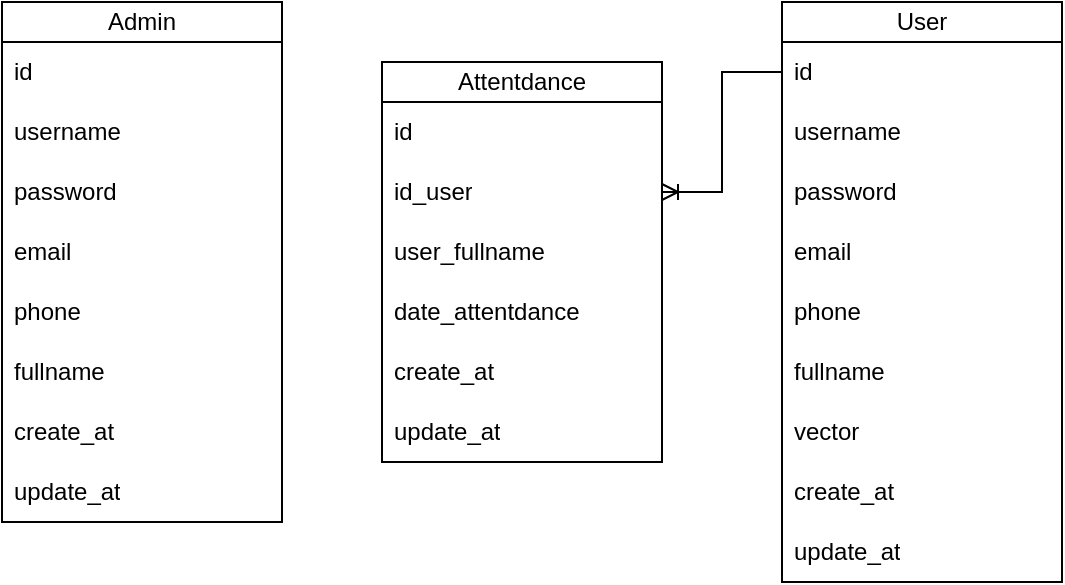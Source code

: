 <mxfile version="20.8.23" type="device"><diagram name="Trang-1" id="EAX1lX5Ebv4FQb_jc-zE"><mxGraphModel dx="1050" dy="549" grid="1" gridSize="10" guides="1" tooltips="1" connect="1" arrows="1" fold="1" page="1" pageScale="1" pageWidth="827" pageHeight="1169" math="0" shadow="0"><root><mxCell id="0"/><mxCell id="1" parent="0"/><mxCell id="SG80Mg0gjc1o1mR5bBKe-1" value="Admin" style="swimlane;fontStyle=0;childLayout=stackLayout;horizontal=1;startSize=20;horizontalStack=0;resizeParent=1;resizeParentMax=0;resizeLast=0;collapsible=1;marginBottom=0;whiteSpace=wrap;html=1;" vertex="1" parent="1"><mxGeometry x="160" y="330" width="140" height="260" as="geometry"/></mxCell><mxCell id="SG80Mg0gjc1o1mR5bBKe-2" value="id&lt;br&gt;" style="text;strokeColor=none;fillColor=none;align=left;verticalAlign=middle;spacingLeft=4;spacingRight=4;overflow=hidden;points=[[0,0.5],[1,0.5]];portConstraint=eastwest;rotatable=0;whiteSpace=wrap;html=1;" vertex="1" parent="SG80Mg0gjc1o1mR5bBKe-1"><mxGeometry y="20" width="140" height="30" as="geometry"/></mxCell><mxCell id="SG80Mg0gjc1o1mR5bBKe-3" value="username" style="text;strokeColor=none;fillColor=none;align=left;verticalAlign=middle;spacingLeft=4;spacingRight=4;overflow=hidden;points=[[0,0.5],[1,0.5]];portConstraint=eastwest;rotatable=0;whiteSpace=wrap;html=1;" vertex="1" parent="SG80Mg0gjc1o1mR5bBKe-1"><mxGeometry y="50" width="140" height="30" as="geometry"/></mxCell><mxCell id="SG80Mg0gjc1o1mR5bBKe-5" value="password&lt;br&gt;" style="text;strokeColor=none;fillColor=none;align=left;verticalAlign=middle;spacingLeft=4;spacingRight=4;overflow=hidden;points=[[0,0.5],[1,0.5]];portConstraint=eastwest;rotatable=0;whiteSpace=wrap;html=1;" vertex="1" parent="SG80Mg0gjc1o1mR5bBKe-1"><mxGeometry y="80" width="140" height="30" as="geometry"/></mxCell><mxCell id="SG80Mg0gjc1o1mR5bBKe-24" value="email" style="text;strokeColor=none;fillColor=none;align=left;verticalAlign=middle;spacingLeft=4;spacingRight=4;overflow=hidden;points=[[0,0.5],[1,0.5]];portConstraint=eastwest;rotatable=0;whiteSpace=wrap;html=1;" vertex="1" parent="SG80Mg0gjc1o1mR5bBKe-1"><mxGeometry y="110" width="140" height="30" as="geometry"/></mxCell><mxCell id="SG80Mg0gjc1o1mR5bBKe-4" value="phone" style="text;strokeColor=none;fillColor=none;align=left;verticalAlign=middle;spacingLeft=4;spacingRight=4;overflow=hidden;points=[[0,0.5],[1,0.5]];portConstraint=eastwest;rotatable=0;whiteSpace=wrap;html=1;" vertex="1" parent="SG80Mg0gjc1o1mR5bBKe-1"><mxGeometry y="140" width="140" height="30" as="geometry"/></mxCell><mxCell id="SG80Mg0gjc1o1mR5bBKe-6" value="fullname" style="text;strokeColor=none;fillColor=none;align=left;verticalAlign=middle;spacingLeft=4;spacingRight=4;overflow=hidden;points=[[0,0.5],[1,0.5]];portConstraint=eastwest;rotatable=0;whiteSpace=wrap;html=1;" vertex="1" parent="SG80Mg0gjc1o1mR5bBKe-1"><mxGeometry y="170" width="140" height="30" as="geometry"/></mxCell><mxCell id="SG80Mg0gjc1o1mR5bBKe-28" value="create_at" style="text;strokeColor=none;fillColor=none;align=left;verticalAlign=middle;spacingLeft=4;spacingRight=4;overflow=hidden;points=[[0,0.5],[1,0.5]];portConstraint=eastwest;rotatable=0;whiteSpace=wrap;html=1;" vertex="1" parent="SG80Mg0gjc1o1mR5bBKe-1"><mxGeometry y="200" width="140" height="30" as="geometry"/></mxCell><mxCell id="SG80Mg0gjc1o1mR5bBKe-30" value="update_at" style="text;strokeColor=none;fillColor=none;align=left;verticalAlign=middle;spacingLeft=4;spacingRight=4;overflow=hidden;points=[[0,0.5],[1,0.5]];portConstraint=eastwest;rotatable=0;whiteSpace=wrap;html=1;" vertex="1" parent="SG80Mg0gjc1o1mR5bBKe-1"><mxGeometry y="230" width="140" height="30" as="geometry"/></mxCell><mxCell id="SG80Mg0gjc1o1mR5bBKe-7" value="User" style="swimlane;fontStyle=0;childLayout=stackLayout;horizontal=1;startSize=20;horizontalStack=0;resizeParent=1;resizeParentMax=0;resizeLast=0;collapsible=1;marginBottom=0;whiteSpace=wrap;html=1;" vertex="1" parent="1"><mxGeometry x="550" y="330" width="140" height="290" as="geometry"/></mxCell><mxCell id="SG80Mg0gjc1o1mR5bBKe-8" value="id&lt;br&gt;" style="text;strokeColor=none;fillColor=none;align=left;verticalAlign=middle;spacingLeft=4;spacingRight=4;overflow=hidden;points=[[0,0.5],[1,0.5]];portConstraint=eastwest;rotatable=0;whiteSpace=wrap;html=1;" vertex="1" parent="SG80Mg0gjc1o1mR5bBKe-7"><mxGeometry y="20" width="140" height="30" as="geometry"/></mxCell><mxCell id="SG80Mg0gjc1o1mR5bBKe-9" value="username" style="text;strokeColor=none;fillColor=none;align=left;verticalAlign=middle;spacingLeft=4;spacingRight=4;overflow=hidden;points=[[0,0.5],[1,0.5]];portConstraint=eastwest;rotatable=0;whiteSpace=wrap;html=1;" vertex="1" parent="SG80Mg0gjc1o1mR5bBKe-7"><mxGeometry y="50" width="140" height="30" as="geometry"/></mxCell><mxCell id="SG80Mg0gjc1o1mR5bBKe-10" value="password&lt;br&gt;" style="text;strokeColor=none;fillColor=none;align=left;verticalAlign=middle;spacingLeft=4;spacingRight=4;overflow=hidden;points=[[0,0.5],[1,0.5]];portConstraint=eastwest;rotatable=0;whiteSpace=wrap;html=1;" vertex="1" parent="SG80Mg0gjc1o1mR5bBKe-7"><mxGeometry y="80" width="140" height="30" as="geometry"/></mxCell><mxCell id="SG80Mg0gjc1o1mR5bBKe-11" value="email" style="text;strokeColor=none;fillColor=none;align=left;verticalAlign=middle;spacingLeft=4;spacingRight=4;overflow=hidden;points=[[0,0.5],[1,0.5]];portConstraint=eastwest;rotatable=0;whiteSpace=wrap;html=1;" vertex="1" parent="SG80Mg0gjc1o1mR5bBKe-7"><mxGeometry y="110" width="140" height="30" as="geometry"/></mxCell><mxCell id="SG80Mg0gjc1o1mR5bBKe-23" value="phone" style="text;strokeColor=none;fillColor=none;align=left;verticalAlign=middle;spacingLeft=4;spacingRight=4;overflow=hidden;points=[[0,0.5],[1,0.5]];portConstraint=eastwest;rotatable=0;whiteSpace=wrap;html=1;" vertex="1" parent="SG80Mg0gjc1o1mR5bBKe-7"><mxGeometry y="140" width="140" height="30" as="geometry"/></mxCell><mxCell id="SG80Mg0gjc1o1mR5bBKe-12" value="fullname" style="text;strokeColor=none;fillColor=none;align=left;verticalAlign=middle;spacingLeft=4;spacingRight=4;overflow=hidden;points=[[0,0.5],[1,0.5]];portConstraint=eastwest;rotatable=0;whiteSpace=wrap;html=1;" vertex="1" parent="SG80Mg0gjc1o1mR5bBKe-7"><mxGeometry y="170" width="140" height="30" as="geometry"/></mxCell><mxCell id="SG80Mg0gjc1o1mR5bBKe-13" value="vector" style="text;strokeColor=none;fillColor=none;align=left;verticalAlign=middle;spacingLeft=4;spacingRight=4;overflow=hidden;points=[[0,0.5],[1,0.5]];portConstraint=eastwest;rotatable=0;whiteSpace=wrap;html=1;" vertex="1" parent="SG80Mg0gjc1o1mR5bBKe-7"><mxGeometry y="200" width="140" height="30" as="geometry"/></mxCell><mxCell id="SG80Mg0gjc1o1mR5bBKe-25" value="create_at" style="text;strokeColor=none;fillColor=none;align=left;verticalAlign=middle;spacingLeft=4;spacingRight=4;overflow=hidden;points=[[0,0.5],[1,0.5]];portConstraint=eastwest;rotatable=0;whiteSpace=wrap;html=1;" vertex="1" parent="SG80Mg0gjc1o1mR5bBKe-7"><mxGeometry y="230" width="140" height="30" as="geometry"/></mxCell><mxCell id="SG80Mg0gjc1o1mR5bBKe-26" value="update_at" style="text;strokeColor=none;fillColor=none;align=left;verticalAlign=middle;spacingLeft=4;spacingRight=4;overflow=hidden;points=[[0,0.5],[1,0.5]];portConstraint=eastwest;rotatable=0;whiteSpace=wrap;html=1;" vertex="1" parent="SG80Mg0gjc1o1mR5bBKe-7"><mxGeometry y="260" width="140" height="30" as="geometry"/></mxCell><mxCell id="SG80Mg0gjc1o1mR5bBKe-14" value="Attentdance" style="swimlane;fontStyle=0;childLayout=stackLayout;horizontal=1;startSize=20;horizontalStack=0;resizeParent=1;resizeParentMax=0;resizeLast=0;collapsible=1;marginBottom=0;whiteSpace=wrap;html=1;" vertex="1" parent="1"><mxGeometry x="350" y="360" width="140" height="200" as="geometry"/></mxCell><mxCell id="SG80Mg0gjc1o1mR5bBKe-15" value="id&lt;br&gt;" style="text;strokeColor=none;fillColor=none;align=left;verticalAlign=middle;spacingLeft=4;spacingRight=4;overflow=hidden;points=[[0,0.5],[1,0.5]];portConstraint=eastwest;rotatable=0;whiteSpace=wrap;html=1;" vertex="1" parent="SG80Mg0gjc1o1mR5bBKe-14"><mxGeometry y="20" width="140" height="30" as="geometry"/></mxCell><mxCell id="SG80Mg0gjc1o1mR5bBKe-16" value="id_user" style="text;strokeColor=none;fillColor=none;align=left;verticalAlign=middle;spacingLeft=4;spacingRight=4;overflow=hidden;points=[[0,0.5],[1,0.5]];portConstraint=eastwest;rotatable=0;whiteSpace=wrap;html=1;" vertex="1" parent="SG80Mg0gjc1o1mR5bBKe-14"><mxGeometry y="50" width="140" height="30" as="geometry"/></mxCell><mxCell id="SG80Mg0gjc1o1mR5bBKe-18" value="user_fullname" style="text;strokeColor=none;fillColor=none;align=left;verticalAlign=middle;spacingLeft=4;spacingRight=4;overflow=hidden;points=[[0,0.5],[1,0.5]];portConstraint=eastwest;rotatable=0;whiteSpace=wrap;html=1;" vertex="1" parent="SG80Mg0gjc1o1mR5bBKe-14"><mxGeometry y="80" width="140" height="30" as="geometry"/></mxCell><mxCell id="SG80Mg0gjc1o1mR5bBKe-17" value="date_attentdance" style="text;strokeColor=none;fillColor=none;align=left;verticalAlign=middle;spacingLeft=4;spacingRight=4;overflow=hidden;points=[[0,0.5],[1,0.5]];portConstraint=eastwest;rotatable=0;whiteSpace=wrap;html=1;" vertex="1" parent="SG80Mg0gjc1o1mR5bBKe-14"><mxGeometry y="110" width="140" height="30" as="geometry"/></mxCell><mxCell id="SG80Mg0gjc1o1mR5bBKe-27" value="create_at" style="text;strokeColor=none;fillColor=none;align=left;verticalAlign=middle;spacingLeft=4;spacingRight=4;overflow=hidden;points=[[0,0.5],[1,0.5]];portConstraint=eastwest;rotatable=0;whiteSpace=wrap;html=1;" vertex="1" parent="SG80Mg0gjc1o1mR5bBKe-14"><mxGeometry y="140" width="140" height="30" as="geometry"/></mxCell><mxCell id="SG80Mg0gjc1o1mR5bBKe-29" value="update_at" style="text;strokeColor=none;fillColor=none;align=left;verticalAlign=middle;spacingLeft=4;spacingRight=4;overflow=hidden;points=[[0,0.5],[1,0.5]];portConstraint=eastwest;rotatable=0;whiteSpace=wrap;html=1;" vertex="1" parent="SG80Mg0gjc1o1mR5bBKe-14"><mxGeometry y="170" width="140" height="30" as="geometry"/></mxCell><mxCell id="SG80Mg0gjc1o1mR5bBKe-22" value="" style="edgeStyle=entityRelationEdgeStyle;fontSize=12;html=1;endArrow=ERoneToMany;rounded=0;exitX=0;exitY=0.5;exitDx=0;exitDy=0;" edge="1" parent="1" source="SG80Mg0gjc1o1mR5bBKe-8" target="SG80Mg0gjc1o1mR5bBKe-16"><mxGeometry width="100" height="100" relative="1" as="geometry"><mxPoint x="360" y="590" as="sourcePoint"/><mxPoint x="460" y="490" as="targetPoint"/></mxGeometry></mxCell></root></mxGraphModel></diagram></mxfile>